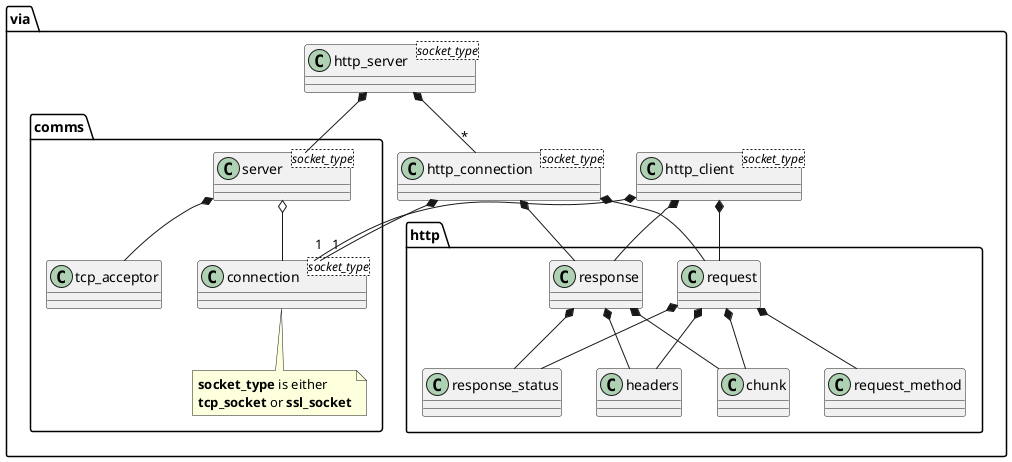 @startuml

'Copyright (c) 2013-2024 Ken Barker

' title Via Namespaces

set namespaceSeparator ::

namespace via {
    class http_server<socket_type>
    class http_connection<socket_type>
    class http_client<socket_type>

    http_server *-- via::comms::server
    http_server *-- "*" via::http_connection

    http_connection *-- "1" via::comms::connection
    http_connection *-- via::http::request
    http_connection *-- via::http::response

    http_client *-- "1" via::comms::connection
    http_client *-- via::http::request
    http_client *-- via::http::response
}

namespace via::http {
    request *-- request_method
    request *-- headers
    request *-- chunk
    request *-- response_status

    response *-- response_status
    response *-- headers
    response *-- chunk
}

namespace via::comms {
    class server<socket_type> 
    class connection<socket_type> 

    note bottom of connection
        **socket_type** is either
        **tcp_socket** or **ssl_socket**
    end note

    server *-- tcp_acceptor
    server o-- connection
}

@enduml
